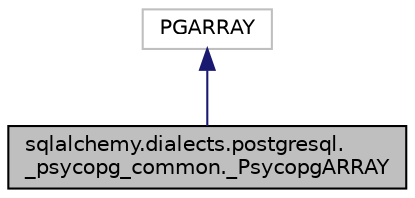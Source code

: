 digraph "sqlalchemy.dialects.postgresql._psycopg_common._PsycopgARRAY"
{
 // LATEX_PDF_SIZE
  edge [fontname="Helvetica",fontsize="10",labelfontname="Helvetica",labelfontsize="10"];
  node [fontname="Helvetica",fontsize="10",shape=record];
  Node1 [label="sqlalchemy.dialects.postgresql.\l_psycopg_common._PsycopgARRAY",height=0.2,width=0.4,color="black", fillcolor="grey75", style="filled", fontcolor="black",tooltip=" "];
  Node2 -> Node1 [dir="back",color="midnightblue",fontsize="10",style="solid",fontname="Helvetica"];
  Node2 [label="PGARRAY",height=0.2,width=0.4,color="grey75", fillcolor="white", style="filled",tooltip=" "];
}
